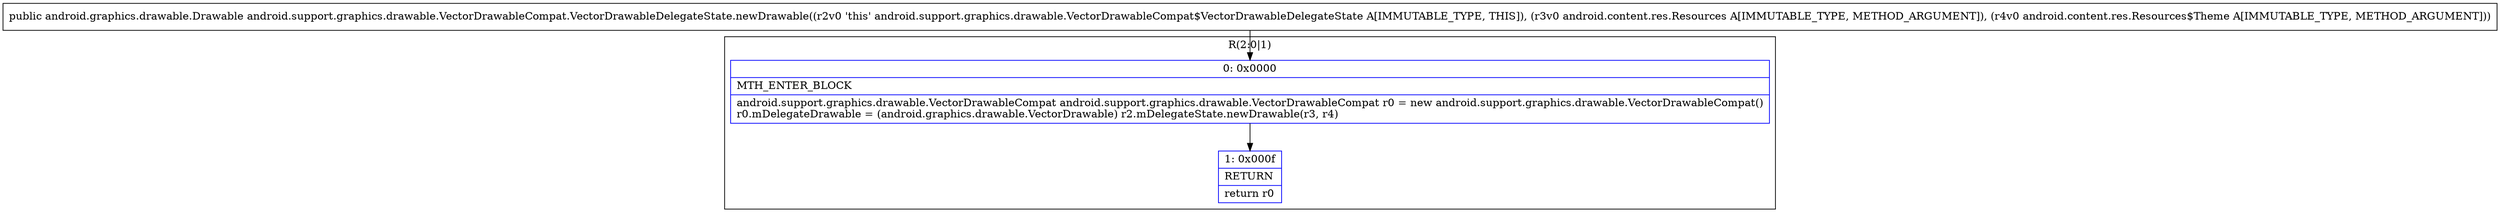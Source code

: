 digraph "CFG forandroid.support.graphics.drawable.VectorDrawableCompat.VectorDrawableDelegateState.newDrawable(Landroid\/content\/res\/Resources;Landroid\/content\/res\/Resources$Theme;)Landroid\/graphics\/drawable\/Drawable;" {
subgraph cluster_Region_1353445072 {
label = "R(2:0|1)";
node [shape=record,color=blue];
Node_0 [shape=record,label="{0\:\ 0x0000|MTH_ENTER_BLOCK\l|android.support.graphics.drawable.VectorDrawableCompat android.support.graphics.drawable.VectorDrawableCompat r0 = new android.support.graphics.drawable.VectorDrawableCompat()\lr0.mDelegateDrawable = (android.graphics.drawable.VectorDrawable) r2.mDelegateState.newDrawable(r3, r4)\l}"];
Node_1 [shape=record,label="{1\:\ 0x000f|RETURN\l|return r0\l}"];
}
MethodNode[shape=record,label="{public android.graphics.drawable.Drawable android.support.graphics.drawable.VectorDrawableCompat.VectorDrawableDelegateState.newDrawable((r2v0 'this' android.support.graphics.drawable.VectorDrawableCompat$VectorDrawableDelegateState A[IMMUTABLE_TYPE, THIS]), (r3v0 android.content.res.Resources A[IMMUTABLE_TYPE, METHOD_ARGUMENT]), (r4v0 android.content.res.Resources$Theme A[IMMUTABLE_TYPE, METHOD_ARGUMENT])) }"];
MethodNode -> Node_0;
Node_0 -> Node_1;
}

